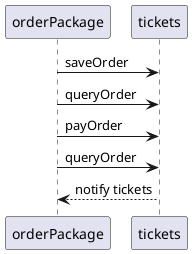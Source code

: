 @startuml
orderPackage -> tickets: saveOrder
orderPackage -> tickets: queryOrder
orderPackage -> tickets: payOrder
orderPackage -> tickets: queryOrder
tickets-->orderPackage:notify tickets
@enduml